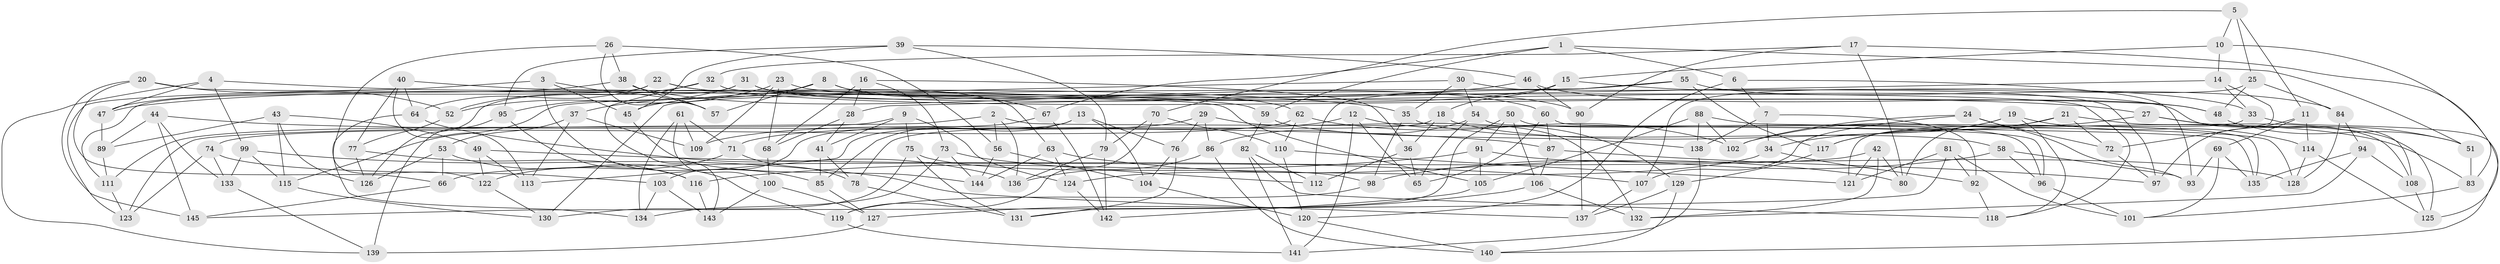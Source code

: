 // Generated by graph-tools (version 1.1) at 2025/38/03/09/25 02:38:00]
// undirected, 145 vertices, 290 edges
graph export_dot {
graph [start="1"]
  node [color=gray90,style=filled];
  1;
  2;
  3;
  4;
  5;
  6;
  7;
  8;
  9;
  10;
  11;
  12;
  13;
  14;
  15;
  16;
  17;
  18;
  19;
  20;
  21;
  22;
  23;
  24;
  25;
  26;
  27;
  28;
  29;
  30;
  31;
  32;
  33;
  34;
  35;
  36;
  37;
  38;
  39;
  40;
  41;
  42;
  43;
  44;
  45;
  46;
  47;
  48;
  49;
  50;
  51;
  52;
  53;
  54;
  55;
  56;
  57;
  58;
  59;
  60;
  61;
  62;
  63;
  64;
  65;
  66;
  67;
  68;
  69;
  70;
  71;
  72;
  73;
  74;
  75;
  76;
  77;
  78;
  79;
  80;
  81;
  82;
  83;
  84;
  85;
  86;
  87;
  88;
  89;
  90;
  91;
  92;
  93;
  94;
  95;
  96;
  97;
  98;
  99;
  100;
  101;
  102;
  103;
  104;
  105;
  106;
  107;
  108;
  109;
  110;
  111;
  112;
  113;
  114;
  115;
  116;
  117;
  118;
  119;
  120;
  121;
  122;
  123;
  124;
  125;
  126;
  127;
  128;
  129;
  130;
  131;
  132;
  133;
  134;
  135;
  136;
  137;
  138;
  139;
  140;
  141;
  142;
  143;
  144;
  145;
  1 -- 67;
  1 -- 6;
  1 -- 59;
  1 -- 51;
  2 -- 135;
  2 -- 56;
  2 -- 123;
  2 -- 136;
  3 -- 57;
  3 -- 45;
  3 -- 85;
  3 -- 123;
  4 -- 99;
  4 -- 35;
  4 -- 47;
  4 -- 139;
  5 -- 70;
  5 -- 11;
  5 -- 10;
  5 -- 25;
  6 -- 120;
  6 -- 93;
  6 -- 7;
  7 -- 138;
  7 -- 34;
  7 -- 92;
  8 -- 57;
  8 -- 90;
  8 -- 67;
  8 -- 37;
  9 -- 124;
  9 -- 41;
  9 -- 75;
  9 -- 111;
  10 -- 14;
  10 -- 15;
  10 -- 83;
  11 -- 114;
  11 -- 69;
  11 -- 97;
  12 -- 65;
  12 -- 141;
  12 -- 109;
  12 -- 129;
  13 -- 113;
  13 -- 85;
  13 -- 104;
  13 -- 76;
  14 -- 28;
  14 -- 33;
  14 -- 72;
  15 -- 33;
  15 -- 18;
  15 -- 45;
  16 -- 36;
  16 -- 28;
  16 -- 73;
  16 -- 68;
  17 -- 125;
  17 -- 80;
  17 -- 90;
  17 -- 32;
  18 -- 36;
  18 -- 83;
  18 -- 78;
  19 -- 114;
  19 -- 117;
  19 -- 34;
  19 -- 118;
  20 -- 145;
  20 -- 66;
  20 -- 52;
  20 -- 105;
  21 -- 72;
  21 -- 108;
  21 -- 80;
  21 -- 117;
  22 -- 63;
  22 -- 64;
  22 -- 27;
  22 -- 111;
  23 -- 109;
  23 -- 48;
  23 -- 68;
  23 -- 52;
  24 -- 102;
  24 -- 72;
  24 -- 93;
  24 -- 107;
  25 -- 84;
  25 -- 107;
  25 -- 48;
  26 -- 56;
  26 -- 122;
  26 -- 57;
  26 -- 38;
  27 -- 102;
  27 -- 125;
  27 -- 51;
  28 -- 68;
  28 -- 41;
  29 -- 71;
  29 -- 86;
  29 -- 132;
  29 -- 76;
  30 -- 97;
  30 -- 35;
  30 -- 115;
  30 -- 54;
  31 -- 95;
  31 -- 108;
  31 -- 62;
  31 -- 126;
  32 -- 143;
  32 -- 118;
  32 -- 52;
  33 -- 140;
  33 -- 121;
  34 -- 124;
  34 -- 92;
  35 -- 58;
  35 -- 98;
  36 -- 112;
  36 -- 65;
  37 -- 113;
  37 -- 109;
  37 -- 53;
  38 -- 60;
  38 -- 47;
  38 -- 57;
  39 -- 45;
  39 -- 95;
  39 -- 79;
  39 -- 46;
  40 -- 113;
  40 -- 59;
  40 -- 77;
  40 -- 64;
  41 -- 78;
  41 -- 85;
  42 -- 80;
  42 -- 132;
  42 -- 66;
  42 -- 121;
  43 -- 115;
  43 -- 89;
  43 -- 49;
  43 -- 126;
  44 -- 89;
  44 -- 87;
  44 -- 133;
  44 -- 145;
  45 -- 144;
  46 -- 48;
  46 -- 90;
  46 -- 47;
  47 -- 89;
  48 -- 51;
  49 -- 107;
  49 -- 113;
  49 -- 122;
  50 -- 106;
  50 -- 96;
  50 -- 131;
  50 -- 91;
  51 -- 83;
  52 -- 77;
  53 -- 126;
  53 -- 66;
  53 -- 119;
  54 -- 65;
  54 -- 86;
  54 -- 135;
  55 -- 117;
  55 -- 84;
  55 -- 112;
  55 -- 130;
  56 -- 104;
  56 -- 144;
  58 -- 96;
  58 -- 98;
  58 -- 93;
  59 -- 138;
  59 -- 82;
  60 -- 96;
  60 -- 87;
  60 -- 65;
  61 -- 100;
  61 -- 134;
  61 -- 109;
  61 -- 71;
  62 -- 110;
  62 -- 102;
  62 -- 74;
  63 -- 124;
  63 -- 144;
  63 -- 80;
  64 -- 136;
  64 -- 134;
  66 -- 145;
  67 -- 103;
  67 -- 142;
  68 -- 100;
  69 -- 101;
  69 -- 93;
  69 -- 135;
  70 -- 110;
  70 -- 79;
  70 -- 119;
  71 -- 122;
  71 -- 78;
  72 -- 97;
  73 -- 134;
  73 -- 144;
  73 -- 112;
  74 -- 133;
  74 -- 103;
  74 -- 123;
  75 -- 131;
  75 -- 98;
  75 -- 130;
  76 -- 131;
  76 -- 104;
  77 -- 126;
  77 -- 116;
  78 -- 131;
  79 -- 136;
  79 -- 142;
  81 -- 121;
  81 -- 92;
  81 -- 101;
  81 -- 145;
  82 -- 141;
  82 -- 112;
  82 -- 118;
  83 -- 101;
  84 -- 128;
  84 -- 94;
  85 -- 127;
  86 -- 136;
  86 -- 140;
  87 -- 97;
  87 -- 106;
  88 -- 105;
  88 -- 138;
  88 -- 102;
  88 -- 128;
  89 -- 111;
  90 -- 137;
  91 -- 116;
  91 -- 105;
  91 -- 128;
  92 -- 118;
  94 -- 135;
  94 -- 132;
  94 -- 108;
  95 -- 116;
  95 -- 139;
  96 -- 101;
  98 -- 119;
  99 -- 137;
  99 -- 133;
  99 -- 115;
  100 -- 127;
  100 -- 143;
  103 -- 143;
  103 -- 134;
  104 -- 120;
  105 -- 142;
  106 -- 127;
  106 -- 132;
  107 -- 137;
  108 -- 125;
  110 -- 121;
  110 -- 120;
  111 -- 123;
  114 -- 128;
  114 -- 125;
  115 -- 130;
  116 -- 143;
  117 -- 129;
  119 -- 141;
  120 -- 140;
  122 -- 130;
  124 -- 142;
  127 -- 139;
  129 -- 137;
  129 -- 140;
  133 -- 139;
  138 -- 141;
}
